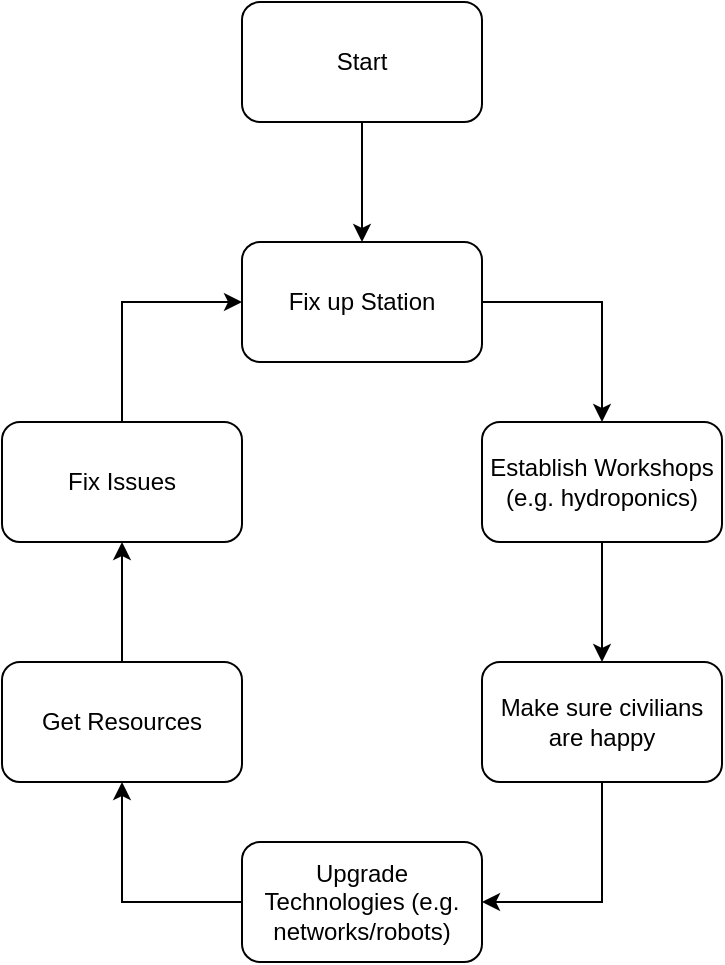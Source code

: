 <mxfile version="22.1.2" type="device">
  <diagram name="Page-1" id="H2MZtMzQKbWlYWSilOhx">
    <mxGraphModel dx="875" dy="557" grid="1" gridSize="10" guides="1" tooltips="1" connect="1" arrows="1" fold="1" page="1" pageScale="1" pageWidth="1920" pageHeight="1200" math="0" shadow="0">
      <root>
        <mxCell id="0" />
        <mxCell id="1" parent="0" />
        <mxCell id="rKSSLVhyiYwa8LZw7dfp-2" style="edgeStyle=orthogonalEdgeStyle;rounded=0;orthogonalLoop=1;jettySize=auto;html=1;entryX=0.5;entryY=0;entryDx=0;entryDy=0;" edge="1" parent="1" source="OE_Azm1usY9wM7hYHkBU-1" target="rKSSLVhyiYwa8LZw7dfp-1">
          <mxGeometry relative="1" as="geometry" />
        </mxCell>
        <mxCell id="OE_Azm1usY9wM7hYHkBU-1" value="Start" style="rounded=1;whiteSpace=wrap;html=1;" parent="1" vertex="1">
          <mxGeometry x="480" y="100" width="120" height="60" as="geometry" />
        </mxCell>
        <mxCell id="rKSSLVhyiYwa8LZw7dfp-10" style="edgeStyle=orthogonalEdgeStyle;rounded=0;orthogonalLoop=1;jettySize=auto;html=1;entryX=0.5;entryY=0;entryDx=0;entryDy=0;" edge="1" parent="1" source="rKSSLVhyiYwa8LZw7dfp-1" target="rKSSLVhyiYwa8LZw7dfp-3">
          <mxGeometry relative="1" as="geometry">
            <Array as="points">
              <mxPoint x="660" y="250" />
            </Array>
          </mxGeometry>
        </mxCell>
        <mxCell id="rKSSLVhyiYwa8LZw7dfp-1" value="Fix up Station" style="rounded=1;whiteSpace=wrap;html=1;" vertex="1" parent="1">
          <mxGeometry x="480" y="220" width="120" height="60" as="geometry" />
        </mxCell>
        <mxCell id="rKSSLVhyiYwa8LZw7dfp-11" style="edgeStyle=orthogonalEdgeStyle;rounded=0;orthogonalLoop=1;jettySize=auto;html=1;entryX=0.5;entryY=0;entryDx=0;entryDy=0;" edge="1" parent="1" source="rKSSLVhyiYwa8LZw7dfp-3" target="rKSSLVhyiYwa8LZw7dfp-4">
          <mxGeometry relative="1" as="geometry" />
        </mxCell>
        <mxCell id="rKSSLVhyiYwa8LZw7dfp-3" value="Establish Workshops&lt;br&gt;(e.g. hydroponics)" style="rounded=1;whiteSpace=wrap;html=1;" vertex="1" parent="1">
          <mxGeometry x="600" y="310" width="120" height="60" as="geometry" />
        </mxCell>
        <mxCell id="rKSSLVhyiYwa8LZw7dfp-12" style="edgeStyle=orthogonalEdgeStyle;rounded=0;orthogonalLoop=1;jettySize=auto;html=1;entryX=1;entryY=0.5;entryDx=0;entryDy=0;" edge="1" parent="1" source="rKSSLVhyiYwa8LZw7dfp-4" target="rKSSLVhyiYwa8LZw7dfp-5">
          <mxGeometry relative="1" as="geometry" />
        </mxCell>
        <mxCell id="rKSSLVhyiYwa8LZw7dfp-4" value="Make sure civilians are happy" style="rounded=1;whiteSpace=wrap;html=1;" vertex="1" parent="1">
          <mxGeometry x="600" y="430" width="120" height="60" as="geometry" />
        </mxCell>
        <mxCell id="rKSSLVhyiYwa8LZw7dfp-13" style="edgeStyle=orthogonalEdgeStyle;rounded=0;orthogonalLoop=1;jettySize=auto;html=1;entryX=0.5;entryY=1;entryDx=0;entryDy=0;" edge="1" parent="1" source="rKSSLVhyiYwa8LZw7dfp-5" target="rKSSLVhyiYwa8LZw7dfp-7">
          <mxGeometry relative="1" as="geometry">
            <Array as="points">
              <mxPoint x="420" y="550" />
            </Array>
          </mxGeometry>
        </mxCell>
        <mxCell id="rKSSLVhyiYwa8LZw7dfp-5" value="Upgrade Technologies (e.g. networks/robots)" style="rounded=1;whiteSpace=wrap;html=1;" vertex="1" parent="1">
          <mxGeometry x="480" y="520" width="120" height="60" as="geometry" />
        </mxCell>
        <mxCell id="rKSSLVhyiYwa8LZw7dfp-14" style="edgeStyle=orthogonalEdgeStyle;rounded=0;orthogonalLoop=1;jettySize=auto;html=1;entryX=0.5;entryY=1;entryDx=0;entryDy=0;" edge="1" parent="1" source="rKSSLVhyiYwa8LZw7dfp-7" target="rKSSLVhyiYwa8LZw7dfp-8">
          <mxGeometry relative="1" as="geometry" />
        </mxCell>
        <mxCell id="rKSSLVhyiYwa8LZw7dfp-7" value="Get Resources" style="rounded=1;whiteSpace=wrap;html=1;" vertex="1" parent="1">
          <mxGeometry x="360" y="430" width="120" height="60" as="geometry" />
        </mxCell>
        <mxCell id="rKSSLVhyiYwa8LZw7dfp-15" style="edgeStyle=orthogonalEdgeStyle;rounded=0;orthogonalLoop=1;jettySize=auto;html=1;entryX=0;entryY=0.5;entryDx=0;entryDy=0;" edge="1" parent="1" source="rKSSLVhyiYwa8LZw7dfp-8" target="rKSSLVhyiYwa8LZw7dfp-1">
          <mxGeometry relative="1" as="geometry" />
        </mxCell>
        <mxCell id="rKSSLVhyiYwa8LZw7dfp-8" value="Fix Issues" style="rounded=1;whiteSpace=wrap;html=1;" vertex="1" parent="1">
          <mxGeometry x="360" y="310" width="120" height="60" as="geometry" />
        </mxCell>
      </root>
    </mxGraphModel>
  </diagram>
</mxfile>
